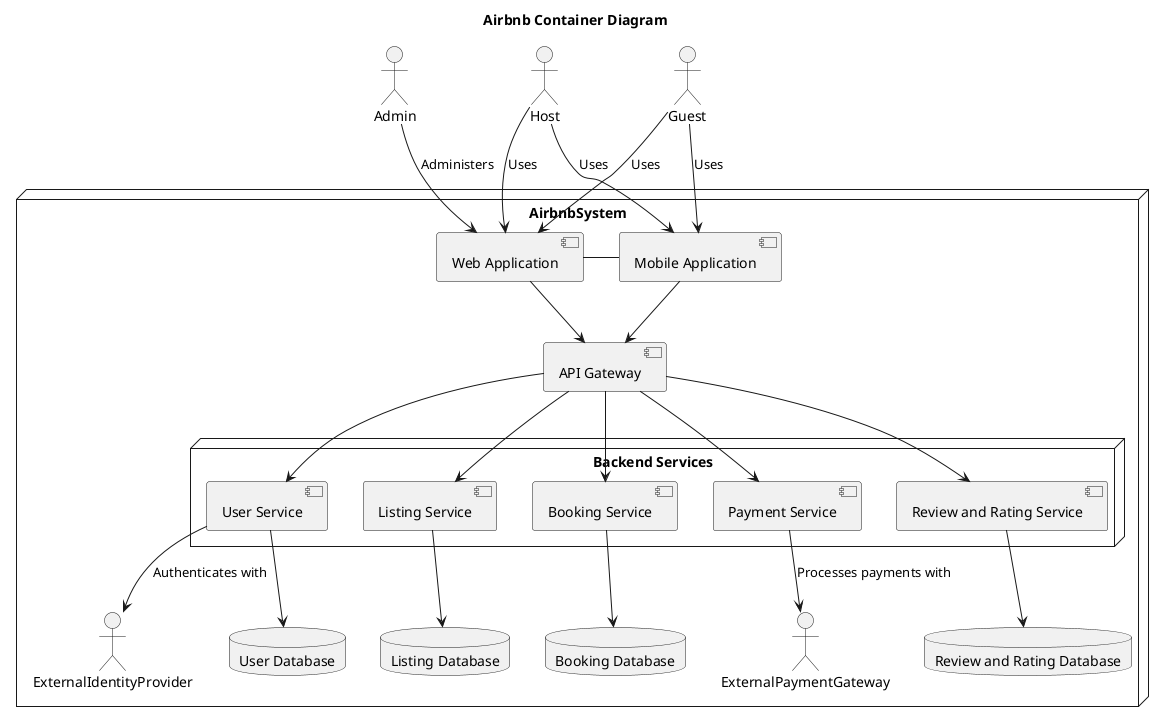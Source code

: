 @startuml
title Airbnb Container Diagram

actor Guest
actor Host
actor Admin

node AirbnbSystem {
  [Web Application] - [Mobile Application]
  [Web Application] --> [API Gateway]
  [Mobile Application] --> [API Gateway]

  node "Backend Services" {
    [API Gateway] --> [User Service]
    [API Gateway] --> [Listing Service]
    [API Gateway] --> [Booking Service]
    [API Gateway] --> [Payment Service]
    [API Gateway] --> [Review and Rating Service]
  }

  database "User Database" {
    [User Service] --> [User Database]
  }

  database "Listing Database" {
    [Listing Service] --> [Listing Database]
  }

  database "Booking Database" {
    [Booking Service] --> [Booking Database]
  }

  database "Review and Rating Database" {
    [Review and Rating Service] --> [Review and Rating Database]
  }

  [Payment Service] --> ExternalPaymentGateway : Processes payments with
  [User Service] --> ExternalIdentityProvider : Authenticates with
}

Guest --> [Web Application] : Uses
Guest --> [Mobile Application] : Uses
Host --> [Web Application] : Uses
Host --> [Mobile Application] : Uses
Admin --> [Web Application] : Administers

@enduml
